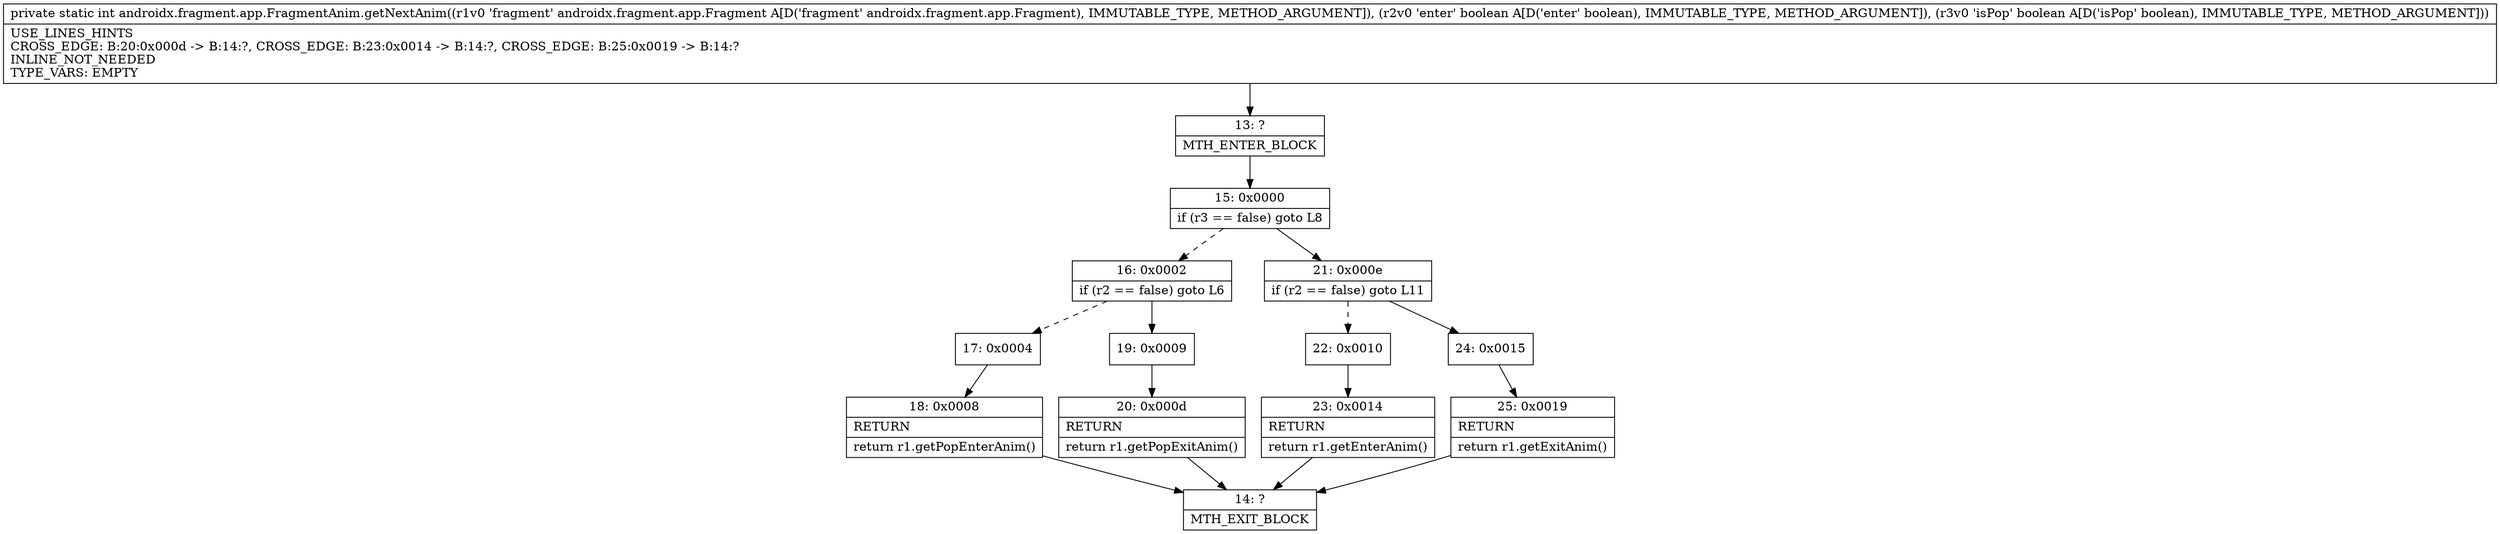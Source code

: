digraph "CFG forandroidx.fragment.app.FragmentAnim.getNextAnim(Landroidx\/fragment\/app\/Fragment;ZZ)I" {
Node_13 [shape=record,label="{13\:\ ?|MTH_ENTER_BLOCK\l}"];
Node_15 [shape=record,label="{15\:\ 0x0000|if (r3 == false) goto L8\l}"];
Node_16 [shape=record,label="{16\:\ 0x0002|if (r2 == false) goto L6\l}"];
Node_17 [shape=record,label="{17\:\ 0x0004}"];
Node_18 [shape=record,label="{18\:\ 0x0008|RETURN\l|return r1.getPopEnterAnim()\l}"];
Node_14 [shape=record,label="{14\:\ ?|MTH_EXIT_BLOCK\l}"];
Node_19 [shape=record,label="{19\:\ 0x0009}"];
Node_20 [shape=record,label="{20\:\ 0x000d|RETURN\l|return r1.getPopExitAnim()\l}"];
Node_21 [shape=record,label="{21\:\ 0x000e|if (r2 == false) goto L11\l}"];
Node_22 [shape=record,label="{22\:\ 0x0010}"];
Node_23 [shape=record,label="{23\:\ 0x0014|RETURN\l|return r1.getEnterAnim()\l}"];
Node_24 [shape=record,label="{24\:\ 0x0015}"];
Node_25 [shape=record,label="{25\:\ 0x0019|RETURN\l|return r1.getExitAnim()\l}"];
MethodNode[shape=record,label="{private static int androidx.fragment.app.FragmentAnim.getNextAnim((r1v0 'fragment' androidx.fragment.app.Fragment A[D('fragment' androidx.fragment.app.Fragment), IMMUTABLE_TYPE, METHOD_ARGUMENT]), (r2v0 'enter' boolean A[D('enter' boolean), IMMUTABLE_TYPE, METHOD_ARGUMENT]), (r3v0 'isPop' boolean A[D('isPop' boolean), IMMUTABLE_TYPE, METHOD_ARGUMENT]))  | USE_LINES_HINTS\lCROSS_EDGE: B:20:0x000d \-\> B:14:?, CROSS_EDGE: B:23:0x0014 \-\> B:14:?, CROSS_EDGE: B:25:0x0019 \-\> B:14:?\lINLINE_NOT_NEEDED\lTYPE_VARS: EMPTY\l}"];
MethodNode -> Node_13;Node_13 -> Node_15;
Node_15 -> Node_16[style=dashed];
Node_15 -> Node_21;
Node_16 -> Node_17[style=dashed];
Node_16 -> Node_19;
Node_17 -> Node_18;
Node_18 -> Node_14;
Node_19 -> Node_20;
Node_20 -> Node_14;
Node_21 -> Node_22[style=dashed];
Node_21 -> Node_24;
Node_22 -> Node_23;
Node_23 -> Node_14;
Node_24 -> Node_25;
Node_25 -> Node_14;
}

